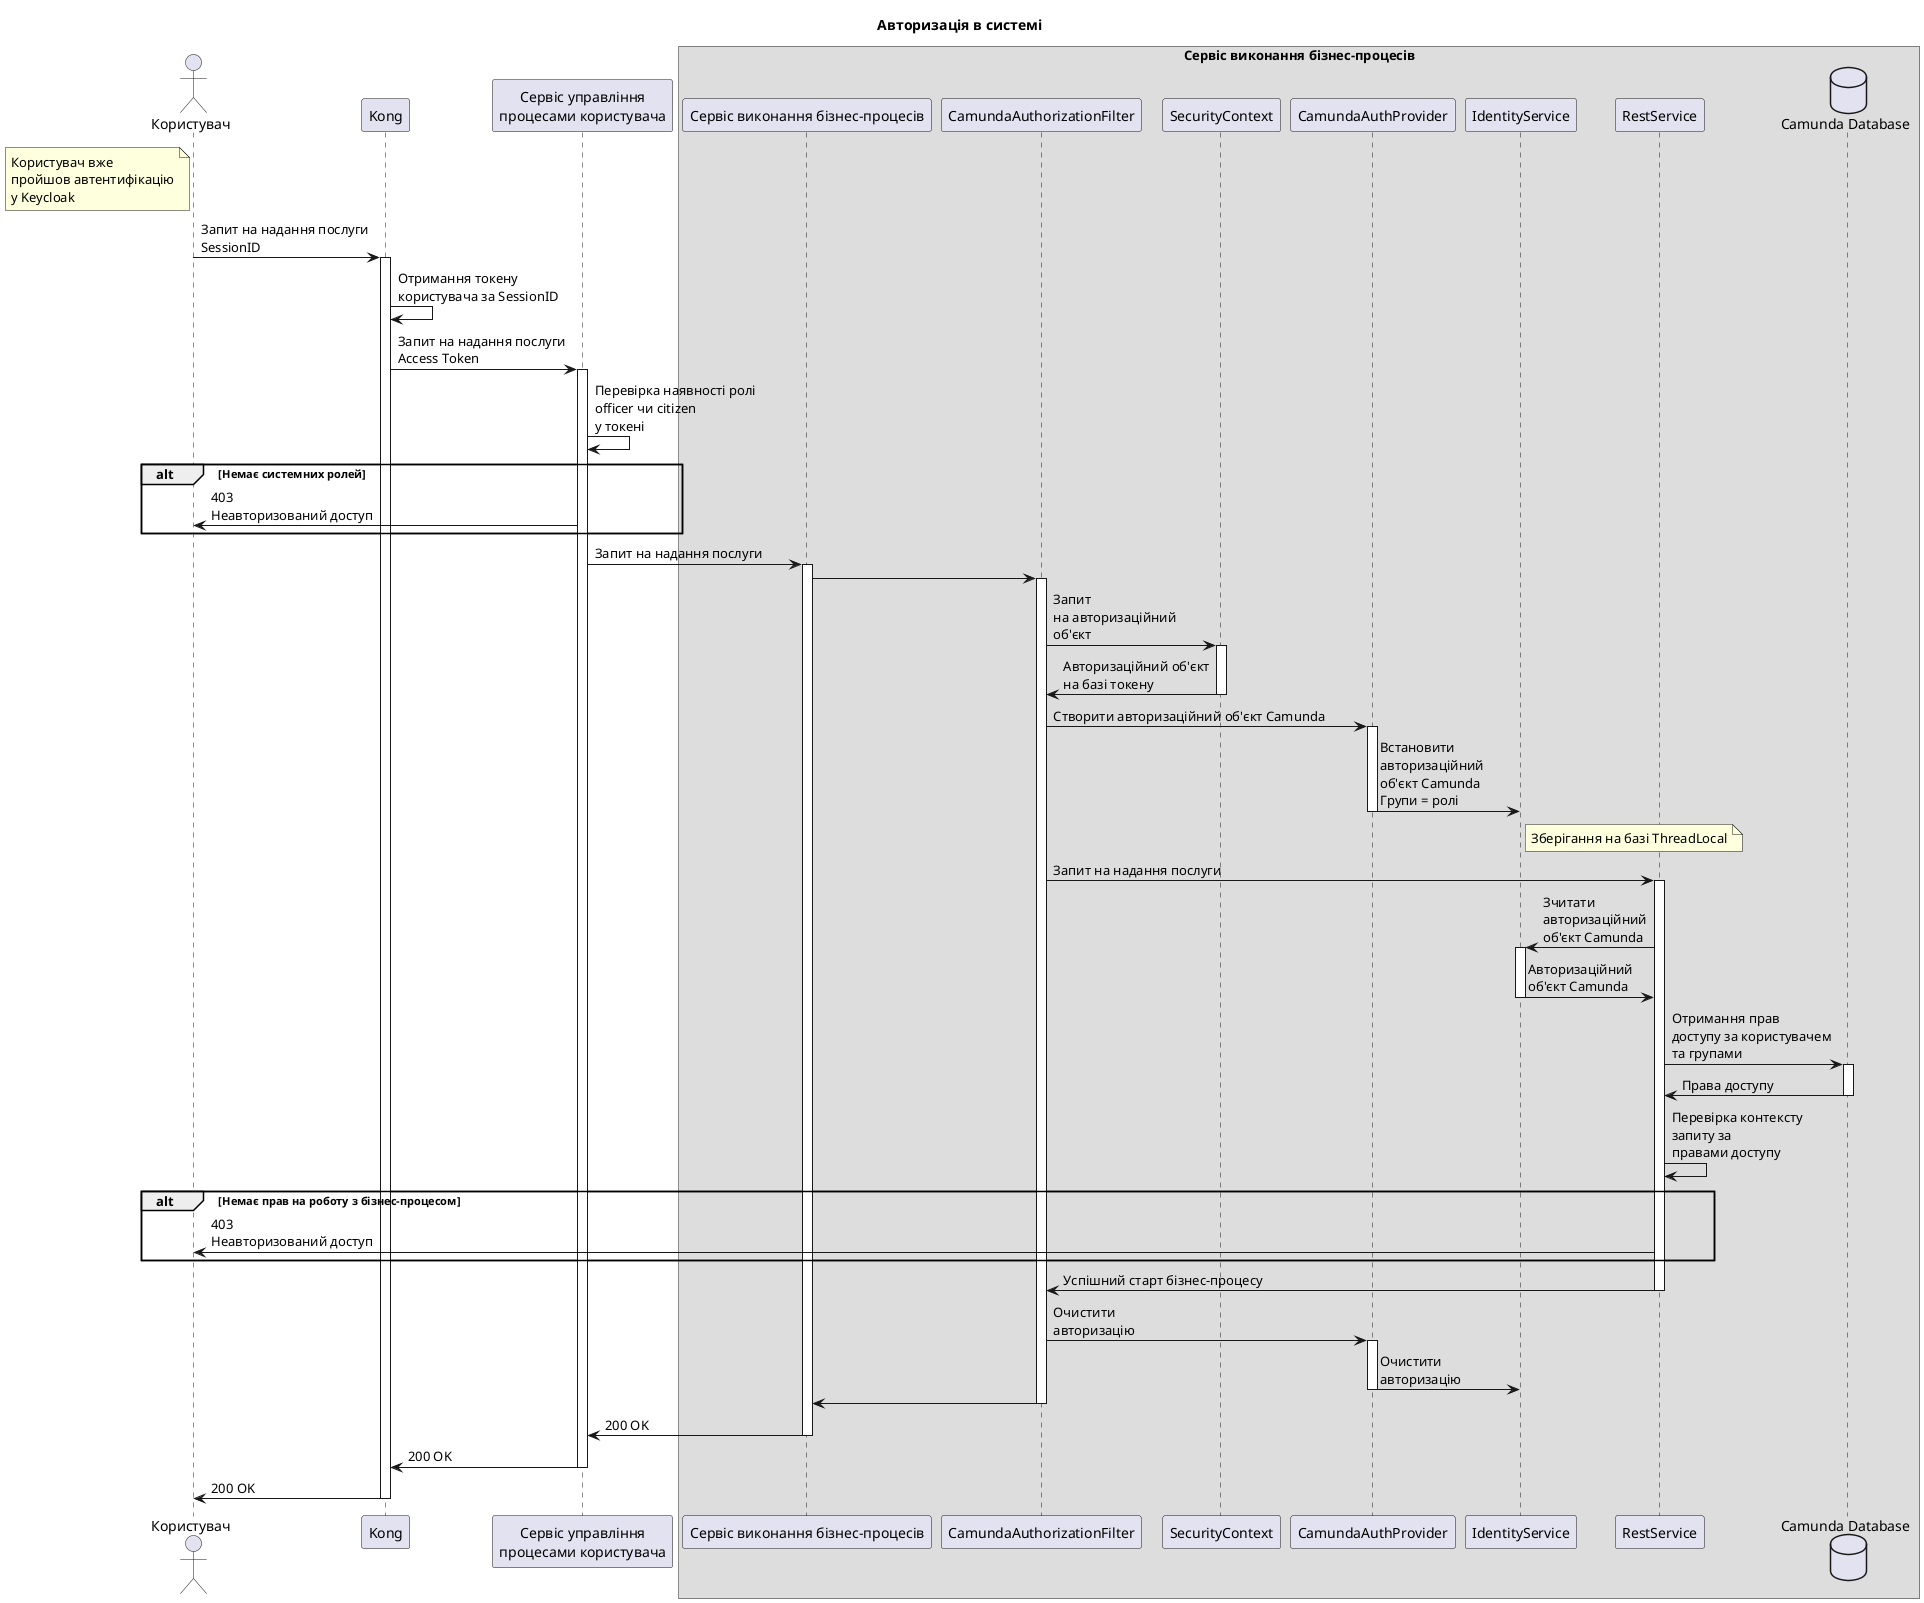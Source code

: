 @startuml
actor "Користувач" as user
participant "Kong" as kong
participant "Сервіс управління\nпроцесами користувача" as user_process_mng
box "Сервіс виконання бізнес-процесів"
participant "Сервіс виконання бізнес-процесів" as bpms
participant "CamundaAuthorizationFilter" as filter
participant "SecurityContext" as context
participant "CamundaAuthProvider" as provider
participant "IdentityService" as identityService
participant "RestService" as restService
database "Camunda Database" as db

skinparam responseMessageBelowArrow true

title Авторизація в системі

note left of user : Користувач вже \nпройшов автентифікацію\nу Keycloak
user -> kong : Запит на надання послуги\nSessionID
activate kong
kong -> kong : Отримання токену\nкористувача за SessionID
kong -> user_process_mng : Запит на надання послуги\nAccess Token
activate user_process_mng
user_process_mng -> user_process_mng : Перевірка наявності ролі\nofficer чи citizen\nу токені
alt Немає системних ролей
user_process_mng -> user : 403\nНеавторизований доступ
end
user_process_mng -> bpms : Запит на надання послуги
activate bpms
bpms -> filter
activate filter
filter -> context : Запит\nна авторизаційний\nоб'єкт
activate context
context -> filter : Авторизаційний об'єкт\nна базі токену
deactivate context
filter -> provider : Створити авторизаційний об'єкт Camunda
activate provider
provider -> identityService : Встановити\nавторизаційний\nоб'єкт Camunda\nГрупи = ролі
deactivate provider
note right of identityService : Зберігання на базі ThreadLocal
deactivate identityService
filter -> restService : Запит на надання послуги
activate restService
restService -> identityService : Зчитати\nавторизаційний\nоб'єкт Camunda
activate identityService
identityService -> restService : Авторизаційний\nоб'єкт Camunda
deactivate identityService
restService -> db : Отримання прав\nдоступу за користувачем\nта групами
activate db
db -> restService : Права доступу
deactivate db
restService -> restService : Перевірка контексту\nзапиту за\nправами доступу
alt Немає прав на роботу з бізнес-процесом
restService -> user : 403\nНеавторизований доступ

end
restService -> filter : Успішний старт бізнес-процесу
deactivate restService
filter -> provider : Очистити\nавторизацію
activate provider
provider -> identityService : Очистити\nавторизацію
deactivate provider
filter -> bpms
deactivate filter
bpms -> user_process_mng : 200 OK
deactivate bpms
user_process_mng -> kong : 200 OK
deactivate user_process_mng
kong -> user : 200 OK
deactivate kong






@enduml